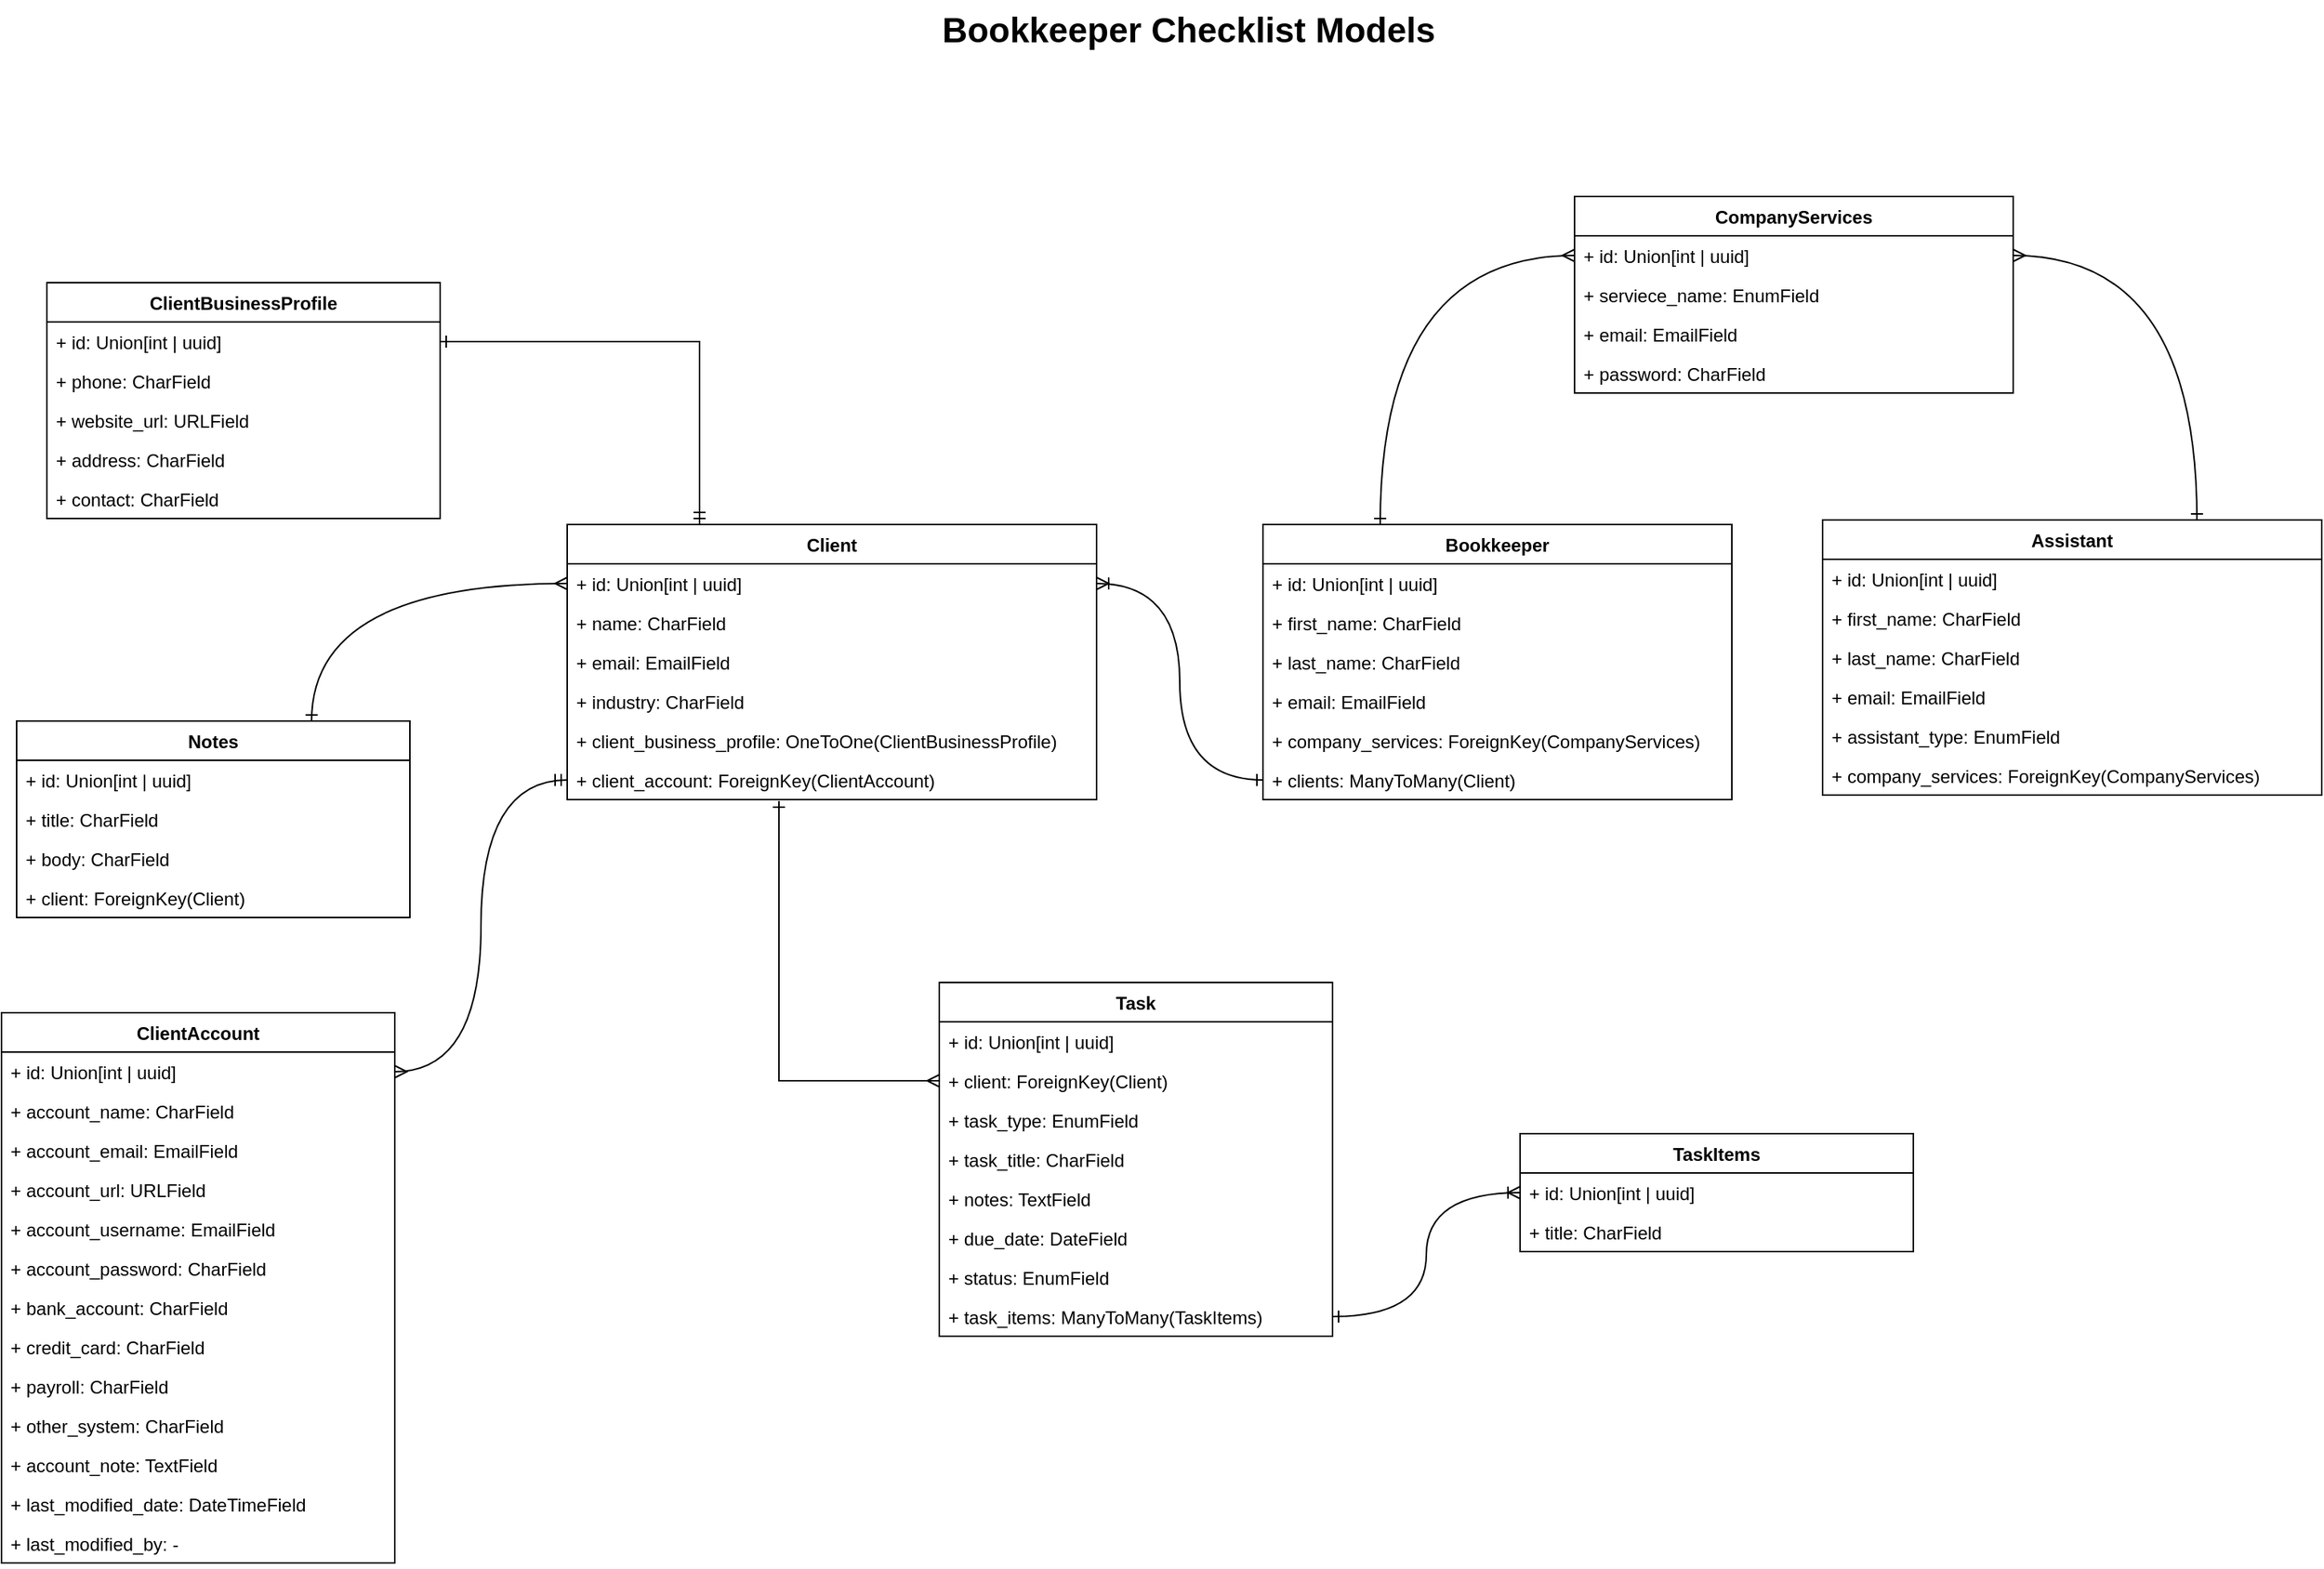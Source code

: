 <mxfile version="20.0.4" type="device"><diagram id="FJx3hdpD5x5kR2odDlSr" name="Models"><mxGraphModel dx="2031" dy="1140" grid="1" gridSize="10" guides="1" tooltips="1" connect="1" arrows="1" fold="1" page="1" pageScale="1" pageWidth="1500" pageHeight="1200" math="0" shadow="0"><root><mxCell id="0"/><mxCell id="1" parent="0"/><mxCell id="gqumxcrv6tOvIW2HF8-q-10" value="ClientBusinessProfile" style="swimlane;fontStyle=1;childLayout=stackLayout;horizontal=1;startSize=26;fillColor=none;horizontalStack=0;resizeParent=1;resizeParentMax=0;resizeLast=0;collapsible=1;marginBottom=0;" parent="1" vertex="1"><mxGeometry x="880" y="237" width="260" height="156" as="geometry"/></mxCell><mxCell id="gqumxcrv6tOvIW2HF8-q-11" value="+ id: Union[int | uuid] " style="text;strokeColor=none;fillColor=none;align=left;verticalAlign=top;spacingLeft=4;spacingRight=4;overflow=hidden;rotatable=0;points=[[0,0.5],[1,0.5]];portConstraint=eastwest;" parent="gqumxcrv6tOvIW2HF8-q-10" vertex="1"><mxGeometry y="26" width="260" height="26" as="geometry"/></mxCell><mxCell id="gqumxcrv6tOvIW2HF8-q-12" value="+ phone: CharField" style="text;strokeColor=none;fillColor=none;align=left;verticalAlign=top;spacingLeft=4;spacingRight=4;overflow=hidden;rotatable=0;points=[[0,0.5],[1,0.5]];portConstraint=eastwest;" parent="gqumxcrv6tOvIW2HF8-q-10" vertex="1"><mxGeometry y="52" width="260" height="26" as="geometry"/></mxCell><mxCell id="gqumxcrv6tOvIW2HF8-q-13" value="+ website_url: URLField" style="text;strokeColor=none;fillColor=none;align=left;verticalAlign=top;spacingLeft=4;spacingRight=4;overflow=hidden;rotatable=0;points=[[0,0.5],[1,0.5]];portConstraint=eastwest;" parent="gqumxcrv6tOvIW2HF8-q-10" vertex="1"><mxGeometry y="78" width="260" height="26" as="geometry"/></mxCell><mxCell id="gqumxcrv6tOvIW2HF8-q-14" value="+ address: CharField" style="text;strokeColor=none;fillColor=none;align=left;verticalAlign=top;spacingLeft=4;spacingRight=4;overflow=hidden;rotatable=0;points=[[0,0.5],[1,0.5]];portConstraint=eastwest;" parent="gqumxcrv6tOvIW2HF8-q-10" vertex="1"><mxGeometry y="104" width="260" height="26" as="geometry"/></mxCell><mxCell id="gqumxcrv6tOvIW2HF8-q-15" value="+ contact: CharField" style="text;strokeColor=none;fillColor=none;align=left;verticalAlign=top;spacingLeft=4;spacingRight=4;overflow=hidden;rotatable=0;points=[[0,0.5],[1,0.5]];portConstraint=eastwest;" parent="gqumxcrv6tOvIW2HF8-q-10" vertex="1"><mxGeometry y="130" width="260" height="26" as="geometry"/></mxCell><mxCell id="gqumxcrv6tOvIW2HF8-q-16" value="Client" style="swimlane;fontStyle=1;childLayout=stackLayout;horizontal=1;startSize=26;fillColor=none;horizontalStack=0;resizeParent=1;resizeParentMax=0;resizeLast=0;collapsible=1;marginBottom=0;" parent="1" vertex="1"><mxGeometry x="1224" y="397" width="350" height="182" as="geometry"/></mxCell><mxCell id="gqumxcrv6tOvIW2HF8-q-17" value="+ id: Union[int | uuid] " style="text;strokeColor=none;fillColor=none;align=left;verticalAlign=top;spacingLeft=4;spacingRight=4;overflow=hidden;rotatable=0;points=[[0,0.5],[1,0.5]];portConstraint=eastwest;" parent="gqumxcrv6tOvIW2HF8-q-16" vertex="1"><mxGeometry y="26" width="350" height="26" as="geometry"/></mxCell><mxCell id="gqumxcrv6tOvIW2HF8-q-18" value="+ name: CharField" style="text;strokeColor=none;fillColor=none;align=left;verticalAlign=top;spacingLeft=4;spacingRight=4;overflow=hidden;rotatable=0;points=[[0,0.5],[1,0.5]];portConstraint=eastwest;" parent="gqumxcrv6tOvIW2HF8-q-16" vertex="1"><mxGeometry y="52" width="350" height="26" as="geometry"/></mxCell><mxCell id="gqumxcrv6tOvIW2HF8-q-19" value="+ email: EmailField" style="text;strokeColor=none;fillColor=none;align=left;verticalAlign=top;spacingLeft=4;spacingRight=4;overflow=hidden;rotatable=0;points=[[0,0.5],[1,0.5]];portConstraint=eastwest;" parent="gqumxcrv6tOvIW2HF8-q-16" vertex="1"><mxGeometry y="78" width="350" height="26" as="geometry"/></mxCell><mxCell id="gqumxcrv6tOvIW2HF8-q-20" value="+ industry: CharField" style="text;strokeColor=none;fillColor=none;align=left;verticalAlign=top;spacingLeft=4;spacingRight=4;overflow=hidden;rotatable=0;points=[[0,0.5],[1,0.5]];portConstraint=eastwest;" parent="gqumxcrv6tOvIW2HF8-q-16" vertex="1"><mxGeometry y="104" width="350" height="26" as="geometry"/></mxCell><mxCell id="gqumxcrv6tOvIW2HF8-q-21" value="+ client_business_profile: OneToOne(ClientBusinessProfile)" style="text;strokeColor=none;fillColor=none;align=left;verticalAlign=top;spacingLeft=4;spacingRight=4;overflow=hidden;rotatable=0;points=[[0,0.5],[1,0.5]];portConstraint=eastwest;" parent="gqumxcrv6tOvIW2HF8-q-16" vertex="1"><mxGeometry y="130" width="350" height="26" as="geometry"/></mxCell><mxCell id="gqumxcrv6tOvIW2HF8-q-22" value="+ client_account: ForeignKey(ClientAccount)" style="text;strokeColor=none;fillColor=none;align=left;verticalAlign=top;spacingLeft=4;spacingRight=4;overflow=hidden;rotatable=0;points=[[0,0.5],[1,0.5]];portConstraint=eastwest;" parent="gqumxcrv6tOvIW2HF8-q-16" vertex="1"><mxGeometry y="156" width="350" height="26" as="geometry"/></mxCell><mxCell id="gqumxcrv6tOvIW2HF8-q-23" value="ClientAccount" style="swimlane;fontStyle=1;childLayout=stackLayout;horizontal=1;startSize=26;fillColor=none;horizontalStack=0;resizeParent=1;resizeParentMax=0;resizeLast=0;collapsible=1;marginBottom=0;" parent="1" vertex="1"><mxGeometry x="850" y="720" width="260" height="364" as="geometry"/></mxCell><mxCell id="gqumxcrv6tOvIW2HF8-q-24" value="+ id: Union[int | uuid] " style="text;strokeColor=none;fillColor=none;align=left;verticalAlign=top;spacingLeft=4;spacingRight=4;overflow=hidden;rotatable=0;points=[[0,0.5],[1,0.5]];portConstraint=eastwest;" parent="gqumxcrv6tOvIW2HF8-q-23" vertex="1"><mxGeometry y="26" width="260" height="26" as="geometry"/></mxCell><mxCell id="gqumxcrv6tOvIW2HF8-q-25" value="+ account_name: CharField" style="text;strokeColor=none;fillColor=none;align=left;verticalAlign=top;spacingLeft=4;spacingRight=4;overflow=hidden;rotatable=0;points=[[0,0.5],[1,0.5]];portConstraint=eastwest;" parent="gqumxcrv6tOvIW2HF8-q-23" vertex="1"><mxGeometry y="52" width="260" height="26" as="geometry"/></mxCell><mxCell id="gqumxcrv6tOvIW2HF8-q-26" value="+ account_email: EmailField" style="text;strokeColor=none;fillColor=none;align=left;verticalAlign=top;spacingLeft=4;spacingRight=4;overflow=hidden;rotatable=0;points=[[0,0.5],[1,0.5]];portConstraint=eastwest;" parent="gqumxcrv6tOvIW2HF8-q-23" vertex="1"><mxGeometry y="78" width="260" height="26" as="geometry"/></mxCell><mxCell id="gqumxcrv6tOvIW2HF8-q-31" value="+ account_url: URLField" style="text;strokeColor=none;fillColor=none;align=left;verticalAlign=top;spacingLeft=4;spacingRight=4;overflow=hidden;rotatable=0;points=[[0,0.5],[1,0.5]];portConstraint=eastwest;" parent="gqumxcrv6tOvIW2HF8-q-23" vertex="1"><mxGeometry y="104" width="260" height="26" as="geometry"/></mxCell><mxCell id="gqumxcrv6tOvIW2HF8-q-32" value="+ account_username: EmailField" style="text;strokeColor=none;fillColor=none;align=left;verticalAlign=top;spacingLeft=4;spacingRight=4;overflow=hidden;rotatable=0;points=[[0,0.5],[1,0.5]];portConstraint=eastwest;" parent="gqumxcrv6tOvIW2HF8-q-23" vertex="1"><mxGeometry y="130" width="260" height="26" as="geometry"/></mxCell><mxCell id="gqumxcrv6tOvIW2HF8-q-33" value="+ account_password: CharField" style="text;strokeColor=none;fillColor=none;align=left;verticalAlign=top;spacingLeft=4;spacingRight=4;overflow=hidden;rotatable=0;points=[[0,0.5],[1,0.5]];portConstraint=eastwest;" parent="gqumxcrv6tOvIW2HF8-q-23" vertex="1"><mxGeometry y="156" width="260" height="26" as="geometry"/></mxCell><mxCell id="gqumxcrv6tOvIW2HF8-q-27" value="+ bank_account: CharField" style="text;strokeColor=none;fillColor=none;align=left;verticalAlign=top;spacingLeft=4;spacingRight=4;overflow=hidden;rotatable=0;points=[[0,0.5],[1,0.5]];portConstraint=eastwest;" parent="gqumxcrv6tOvIW2HF8-q-23" vertex="1"><mxGeometry y="182" width="260" height="26" as="geometry"/></mxCell><mxCell id="gqumxcrv6tOvIW2HF8-q-28" value="+ credit_card: CharField" style="text;strokeColor=none;fillColor=none;align=left;verticalAlign=top;spacingLeft=4;spacingRight=4;overflow=hidden;rotatable=0;points=[[0,0.5],[1,0.5]];portConstraint=eastwest;" parent="gqumxcrv6tOvIW2HF8-q-23" vertex="1"><mxGeometry y="208" width="260" height="26" as="geometry"/></mxCell><mxCell id="gqumxcrv6tOvIW2HF8-q-29" value="+ payroll: CharField" style="text;strokeColor=none;fillColor=none;align=left;verticalAlign=top;spacingLeft=4;spacingRight=4;overflow=hidden;rotatable=0;points=[[0,0.5],[1,0.5]];portConstraint=eastwest;" parent="gqumxcrv6tOvIW2HF8-q-23" vertex="1"><mxGeometry y="234" width="260" height="26" as="geometry"/></mxCell><mxCell id="gqumxcrv6tOvIW2HF8-q-30" value="+ other_system: CharField" style="text;strokeColor=none;fillColor=none;align=left;verticalAlign=top;spacingLeft=4;spacingRight=4;overflow=hidden;rotatable=0;points=[[0,0.5],[1,0.5]];portConstraint=eastwest;" parent="gqumxcrv6tOvIW2HF8-q-23" vertex="1"><mxGeometry y="260" width="260" height="26" as="geometry"/></mxCell><mxCell id="gqumxcrv6tOvIW2HF8-q-34" value="+ account_note: TextField" style="text;strokeColor=none;fillColor=none;align=left;verticalAlign=top;spacingLeft=4;spacingRight=4;overflow=hidden;rotatable=0;points=[[0,0.5],[1,0.5]];portConstraint=eastwest;" parent="gqumxcrv6tOvIW2HF8-q-23" vertex="1"><mxGeometry y="286" width="260" height="26" as="geometry"/></mxCell><mxCell id="gqumxcrv6tOvIW2HF8-q-35" value="+ last_modified_date: DateTimeField" style="text;strokeColor=none;fillColor=none;align=left;verticalAlign=top;spacingLeft=4;spacingRight=4;overflow=hidden;rotatable=0;points=[[0,0.5],[1,0.5]];portConstraint=eastwest;" parent="gqumxcrv6tOvIW2HF8-q-23" vertex="1"><mxGeometry y="312" width="260" height="26" as="geometry"/></mxCell><mxCell id="gqumxcrv6tOvIW2HF8-q-36" value="+ last_modified_by: -" style="text;strokeColor=none;fillColor=none;align=left;verticalAlign=top;spacingLeft=4;spacingRight=4;overflow=hidden;rotatable=0;points=[[0,0.5],[1,0.5]];portConstraint=eastwest;" parent="gqumxcrv6tOvIW2HF8-q-23" vertex="1"><mxGeometry y="338" width="260" height="26" as="geometry"/></mxCell><mxCell id="gqumxcrv6tOvIW2HF8-q-85" style="edgeStyle=orthogonalEdgeStyle;curved=1;rounded=0;orthogonalLoop=1;jettySize=auto;html=1;exitX=0.25;exitY=0;exitDx=0;exitDy=0;startArrow=ERone;startFill=0;endArrow=ERmany;endFill=0;" parent="1" source="gqumxcrv6tOvIW2HF8-q-37" target="gqumxcrv6tOvIW2HF8-q-44" edge="1"><mxGeometry relative="1" as="geometry"/></mxCell><mxCell id="gqumxcrv6tOvIW2HF8-q-37" value="Bookkeeper" style="swimlane;fontStyle=1;childLayout=stackLayout;horizontal=1;startSize=26;fillColor=none;horizontalStack=0;resizeParent=1;resizeParentMax=0;resizeLast=0;collapsible=1;marginBottom=0;" parent="1" vertex="1"><mxGeometry x="1684" y="397" width="310" height="182" as="geometry"/></mxCell><mxCell id="gqumxcrv6tOvIW2HF8-q-38" value="+ id: Union[int | uuid] " style="text;strokeColor=none;fillColor=none;align=left;verticalAlign=top;spacingLeft=4;spacingRight=4;overflow=hidden;rotatable=0;points=[[0,0.5],[1,0.5]];portConstraint=eastwest;" parent="gqumxcrv6tOvIW2HF8-q-37" vertex="1"><mxGeometry y="26" width="310" height="26" as="geometry"/></mxCell><mxCell id="gqumxcrv6tOvIW2HF8-q-39" value="+ first_name: CharField" style="text;strokeColor=none;fillColor=none;align=left;verticalAlign=top;spacingLeft=4;spacingRight=4;overflow=hidden;rotatable=0;points=[[0,0.5],[1,0.5]];portConstraint=eastwest;" parent="gqumxcrv6tOvIW2HF8-q-37" vertex="1"><mxGeometry y="52" width="310" height="26" as="geometry"/></mxCell><mxCell id="gqumxcrv6tOvIW2HF8-q-40" value="+ last_name: CharField" style="text;strokeColor=none;fillColor=none;align=left;verticalAlign=top;spacingLeft=4;spacingRight=4;overflow=hidden;rotatable=0;points=[[0,0.5],[1,0.5]];portConstraint=eastwest;" parent="gqumxcrv6tOvIW2HF8-q-37" vertex="1"><mxGeometry y="78" width="310" height="26" as="geometry"/></mxCell><mxCell id="gqumxcrv6tOvIW2HF8-q-41" value="+ email: EmailField" style="text;strokeColor=none;fillColor=none;align=left;verticalAlign=top;spacingLeft=4;spacingRight=4;overflow=hidden;rotatable=0;points=[[0,0.5],[1,0.5]];portConstraint=eastwest;" parent="gqumxcrv6tOvIW2HF8-q-37" vertex="1"><mxGeometry y="104" width="310" height="26" as="geometry"/></mxCell><mxCell id="gqumxcrv6tOvIW2HF8-q-82" value="+ company_services: ForeignKey(CompanyServices)" style="text;strokeColor=none;fillColor=none;align=left;verticalAlign=top;spacingLeft=4;spacingRight=4;overflow=hidden;rotatable=0;points=[[0,0.5],[1,0.5]];portConstraint=eastwest;" parent="gqumxcrv6tOvIW2HF8-q-37" vertex="1"><mxGeometry y="130" width="310" height="26" as="geometry"/></mxCell><mxCell id="gqumxcrv6tOvIW2HF8-q-88" value="+ clients: ManyToMany(Client)" style="text;strokeColor=none;fillColor=none;align=left;verticalAlign=top;spacingLeft=4;spacingRight=4;overflow=hidden;rotatable=0;points=[[0,0.5],[1,0.5]];portConstraint=eastwest;" parent="gqumxcrv6tOvIW2HF8-q-37" vertex="1"><mxGeometry y="156" width="310" height="26" as="geometry"/></mxCell><mxCell id="gqumxcrv6tOvIW2HF8-q-43" value="CompanyServices" style="swimlane;fontStyle=1;childLayout=stackLayout;horizontal=1;startSize=26;fillColor=none;horizontalStack=0;resizeParent=1;resizeParentMax=0;resizeLast=0;collapsible=1;marginBottom=0;" parent="1" vertex="1"><mxGeometry x="1890" y="180" width="290" height="130" as="geometry"/></mxCell><mxCell id="gqumxcrv6tOvIW2HF8-q-44" value="+ id: Union[int | uuid] " style="text;strokeColor=none;fillColor=none;align=left;verticalAlign=top;spacingLeft=4;spacingRight=4;overflow=hidden;rotatable=0;points=[[0,0.5],[1,0.5]];portConstraint=eastwest;" parent="gqumxcrv6tOvIW2HF8-q-43" vertex="1"><mxGeometry y="26" width="290" height="26" as="geometry"/></mxCell><mxCell id="gqumxcrv6tOvIW2HF8-q-45" value="+ serviece_name: EnumField" style="text;strokeColor=none;fillColor=none;align=left;verticalAlign=top;spacingLeft=4;spacingRight=4;overflow=hidden;rotatable=0;points=[[0,0.5],[1,0.5]];portConstraint=eastwest;" parent="gqumxcrv6tOvIW2HF8-q-43" vertex="1"><mxGeometry y="52" width="290" height="26" as="geometry"/></mxCell><mxCell id="gqumxcrv6tOvIW2HF8-q-47" value="+ email: EmailField" style="text;strokeColor=none;fillColor=none;align=left;verticalAlign=top;spacingLeft=4;spacingRight=4;overflow=hidden;rotatable=0;points=[[0,0.5],[1,0.5]];portConstraint=eastwest;" parent="gqumxcrv6tOvIW2HF8-q-43" vertex="1"><mxGeometry y="78" width="290" height="26" as="geometry"/></mxCell><mxCell id="gqumxcrv6tOvIW2HF8-q-48" value="+ password: CharField" style="text;strokeColor=none;fillColor=none;align=left;verticalAlign=top;spacingLeft=4;spacingRight=4;overflow=hidden;rotatable=0;points=[[0,0.5],[1,0.5]];portConstraint=eastwest;" parent="gqumxcrv6tOvIW2HF8-q-43" vertex="1"><mxGeometry y="104" width="290" height="26" as="geometry"/></mxCell><mxCell id="gqumxcrv6tOvIW2HF8-q-86" style="edgeStyle=orthogonalEdgeStyle;curved=1;rounded=0;orthogonalLoop=1;jettySize=auto;html=1;exitX=0.75;exitY=0;exitDx=0;exitDy=0;entryX=1;entryY=0.5;entryDx=0;entryDy=0;startArrow=ERone;startFill=0;endArrow=ERmany;endFill=0;" parent="1" source="gqumxcrv6tOvIW2HF8-q-52" target="gqumxcrv6tOvIW2HF8-q-44" edge="1"><mxGeometry relative="1" as="geometry"/></mxCell><mxCell id="gqumxcrv6tOvIW2HF8-q-52" value="Assistant" style="swimlane;fontStyle=1;childLayout=stackLayout;horizontal=1;startSize=26;fillColor=none;horizontalStack=0;resizeParent=1;resizeParentMax=0;resizeLast=0;collapsible=1;marginBottom=0;" parent="1" vertex="1"><mxGeometry x="2054" y="394" width="330" height="182" as="geometry"/></mxCell><mxCell id="gqumxcrv6tOvIW2HF8-q-53" value="+ id: Union[int | uuid] " style="text;strokeColor=none;fillColor=none;align=left;verticalAlign=top;spacingLeft=4;spacingRight=4;overflow=hidden;rotatable=0;points=[[0,0.5],[1,0.5]];portConstraint=eastwest;" parent="gqumxcrv6tOvIW2HF8-q-52" vertex="1"><mxGeometry y="26" width="330" height="26" as="geometry"/></mxCell><mxCell id="gqumxcrv6tOvIW2HF8-q-54" value="+ first_name: CharField" style="text;strokeColor=none;fillColor=none;align=left;verticalAlign=top;spacingLeft=4;spacingRight=4;overflow=hidden;rotatable=0;points=[[0,0.5],[1,0.5]];portConstraint=eastwest;" parent="gqumxcrv6tOvIW2HF8-q-52" vertex="1"><mxGeometry y="52" width="330" height="26" as="geometry"/></mxCell><mxCell id="gqumxcrv6tOvIW2HF8-q-55" value="+ last_name: CharField" style="text;strokeColor=none;fillColor=none;align=left;verticalAlign=top;spacingLeft=4;spacingRight=4;overflow=hidden;rotatable=0;points=[[0,0.5],[1,0.5]];portConstraint=eastwest;" parent="gqumxcrv6tOvIW2HF8-q-52" vertex="1"><mxGeometry y="78" width="330" height="26" as="geometry"/></mxCell><mxCell id="gqumxcrv6tOvIW2HF8-q-56" value="+ email: EmailField" style="text;strokeColor=none;fillColor=none;align=left;verticalAlign=top;spacingLeft=4;spacingRight=4;overflow=hidden;rotatable=0;points=[[0,0.5],[1,0.5]];portConstraint=eastwest;" parent="gqumxcrv6tOvIW2HF8-q-52" vertex="1"><mxGeometry y="104" width="330" height="26" as="geometry"/></mxCell><mxCell id="gqumxcrv6tOvIW2HF8-q-57" value="+ assistant_type: EnumField" style="text;strokeColor=none;fillColor=none;align=left;verticalAlign=top;spacingLeft=4;spacingRight=4;overflow=hidden;rotatable=0;points=[[0,0.5],[1,0.5]];portConstraint=eastwest;" parent="gqumxcrv6tOvIW2HF8-q-52" vertex="1"><mxGeometry y="130" width="330" height="26" as="geometry"/></mxCell><mxCell id="gqumxcrv6tOvIW2HF8-q-84" value="+ company_services: ForeignKey(CompanyServices)" style="text;strokeColor=none;fillColor=none;align=left;verticalAlign=top;spacingLeft=4;spacingRight=4;overflow=hidden;rotatable=0;points=[[0,0.5],[1,0.5]];portConstraint=eastwest;" parent="gqumxcrv6tOvIW2HF8-q-52" vertex="1"><mxGeometry y="156" width="330" height="26" as="geometry"/></mxCell><mxCell id="gqumxcrv6tOvIW2HF8-q-58" value="Task" style="swimlane;fontStyle=1;childLayout=stackLayout;horizontal=1;startSize=26;fillColor=none;horizontalStack=0;resizeParent=1;resizeParentMax=0;resizeLast=0;collapsible=1;marginBottom=0;" parent="1" vertex="1"><mxGeometry x="1470" y="700" width="260" height="234" as="geometry"/></mxCell><mxCell id="gqumxcrv6tOvIW2HF8-q-59" value="+ id: Union[int | uuid] " style="text;strokeColor=none;fillColor=none;align=left;verticalAlign=top;spacingLeft=4;spacingRight=4;overflow=hidden;rotatable=0;points=[[0,0.5],[1,0.5]];portConstraint=eastwest;" parent="gqumxcrv6tOvIW2HF8-q-58" vertex="1"><mxGeometry y="26" width="260" height="26" as="geometry"/></mxCell><mxCell id="gqumxcrv6tOvIW2HF8-q-60" value="+ client: ForeignKey(Client)" style="text;strokeColor=none;fillColor=none;align=left;verticalAlign=top;spacingLeft=4;spacingRight=4;overflow=hidden;rotatable=0;points=[[0,0.5],[1,0.5]];portConstraint=eastwest;" parent="gqumxcrv6tOvIW2HF8-q-58" vertex="1"><mxGeometry y="52" width="260" height="26" as="geometry"/></mxCell><mxCell id="gqumxcrv6tOvIW2HF8-q-61" value="+ task_type: EnumField" style="text;strokeColor=none;fillColor=none;align=left;verticalAlign=top;spacingLeft=4;spacingRight=4;overflow=hidden;rotatable=0;points=[[0,0.5],[1,0.5]];portConstraint=eastwest;" parent="gqumxcrv6tOvIW2HF8-q-58" vertex="1"><mxGeometry y="78" width="260" height="26" as="geometry"/></mxCell><mxCell id="gqumxcrv6tOvIW2HF8-q-62" value="+ task_title: CharField" style="text;strokeColor=none;fillColor=none;align=left;verticalAlign=top;spacingLeft=4;spacingRight=4;overflow=hidden;rotatable=0;points=[[0,0.5],[1,0.5]];portConstraint=eastwest;" parent="gqumxcrv6tOvIW2HF8-q-58" vertex="1"><mxGeometry y="104" width="260" height="26" as="geometry"/></mxCell><mxCell id="gqumxcrv6tOvIW2HF8-q-63" value="+ notes: TextField" style="text;strokeColor=none;fillColor=none;align=left;verticalAlign=top;spacingLeft=4;spacingRight=4;overflow=hidden;rotatable=0;points=[[0,0.5],[1,0.5]];portConstraint=eastwest;" parent="gqumxcrv6tOvIW2HF8-q-58" vertex="1"><mxGeometry y="130" width="260" height="26" as="geometry"/></mxCell><mxCell id="gqumxcrv6tOvIW2HF8-q-65" value="+ due_date: DateField" style="text;strokeColor=none;fillColor=none;align=left;verticalAlign=top;spacingLeft=4;spacingRight=4;overflow=hidden;rotatable=0;points=[[0,0.5],[1,0.5]];portConstraint=eastwest;" parent="gqumxcrv6tOvIW2HF8-q-58" vertex="1"><mxGeometry y="156" width="260" height="26" as="geometry"/></mxCell><mxCell id="gqumxcrv6tOvIW2HF8-q-66" value="+ status: EnumField" style="text;strokeColor=none;fillColor=none;align=left;verticalAlign=top;spacingLeft=4;spacingRight=4;overflow=hidden;rotatable=0;points=[[0,0.5],[1,0.5]];portConstraint=eastwest;" parent="gqumxcrv6tOvIW2HF8-q-58" vertex="1"><mxGeometry y="182" width="260" height="26" as="geometry"/></mxCell><mxCell id="gqumxcrv6tOvIW2HF8-q-73" value="+ task_items: ManyToMany(TaskItems)" style="text;strokeColor=none;fillColor=none;align=left;verticalAlign=top;spacingLeft=4;spacingRight=4;overflow=hidden;rotatable=0;points=[[0,0.5],[1,0.5]];portConstraint=eastwest;" parent="gqumxcrv6tOvIW2HF8-q-58" vertex="1"><mxGeometry y="208" width="260" height="26" as="geometry"/></mxCell><mxCell id="gqumxcrv6tOvIW2HF8-q-67" value="TaskItems" style="swimlane;fontStyle=1;childLayout=stackLayout;horizontal=1;startSize=26;fillColor=none;horizontalStack=0;resizeParent=1;resizeParentMax=0;resizeLast=0;collapsible=1;marginBottom=0;" parent="1" vertex="1"><mxGeometry x="1854" y="800" width="260" height="78" as="geometry"/></mxCell><mxCell id="gqumxcrv6tOvIW2HF8-q-68" value="+ id: Union[int | uuid] " style="text;strokeColor=none;fillColor=none;align=left;verticalAlign=top;spacingLeft=4;spacingRight=4;overflow=hidden;rotatable=0;points=[[0,0.5],[1,0.5]];portConstraint=eastwest;" parent="gqumxcrv6tOvIW2HF8-q-67" vertex="1"><mxGeometry y="26" width="260" height="26" as="geometry"/></mxCell><mxCell id="gqumxcrv6tOvIW2HF8-q-69" value="+ title: CharField" style="text;strokeColor=none;fillColor=none;align=left;verticalAlign=top;spacingLeft=4;spacingRight=4;overflow=hidden;rotatable=0;points=[[0,0.5],[1,0.5]];portConstraint=eastwest;" parent="gqumxcrv6tOvIW2HF8-q-67" vertex="1"><mxGeometry y="52" width="260" height="26" as="geometry"/></mxCell><mxCell id="gqumxcrv6tOvIW2HF8-q-90" style="edgeStyle=orthogonalEdgeStyle;curved=1;rounded=0;orthogonalLoop=1;jettySize=auto;html=1;exitX=0.75;exitY=0;exitDx=0;exitDy=0;entryX=0;entryY=0.5;entryDx=0;entryDy=0;startArrow=ERone;startFill=0;endArrow=ERmany;endFill=0;" parent="1" source="gqumxcrv6tOvIW2HF8-q-74" target="gqumxcrv6tOvIW2HF8-q-17" edge="1"><mxGeometry relative="1" as="geometry"/></mxCell><mxCell id="gqumxcrv6tOvIW2HF8-q-74" value="Notes" style="swimlane;fontStyle=1;childLayout=stackLayout;horizontal=1;startSize=26;fillColor=none;horizontalStack=0;resizeParent=1;resizeParentMax=0;resizeLast=0;collapsible=1;marginBottom=0;" parent="1" vertex="1"><mxGeometry x="860" y="527" width="260" height="130" as="geometry"/></mxCell><mxCell id="gqumxcrv6tOvIW2HF8-q-75" value="+ id: Union[int | uuid] " style="text;strokeColor=none;fillColor=none;align=left;verticalAlign=top;spacingLeft=4;spacingRight=4;overflow=hidden;rotatable=0;points=[[0,0.5],[1,0.5]];portConstraint=eastwest;" parent="gqumxcrv6tOvIW2HF8-q-74" vertex="1"><mxGeometry y="26" width="260" height="26" as="geometry"/></mxCell><mxCell id="gqumxcrv6tOvIW2HF8-q-76" value="+ title: CharField" style="text;strokeColor=none;fillColor=none;align=left;verticalAlign=top;spacingLeft=4;spacingRight=4;overflow=hidden;rotatable=0;points=[[0,0.5],[1,0.5]];portConstraint=eastwest;" parent="gqumxcrv6tOvIW2HF8-q-74" vertex="1"><mxGeometry y="52" width="260" height="26" as="geometry"/></mxCell><mxCell id="gqumxcrv6tOvIW2HF8-q-77" value="+ body: CharField" style="text;strokeColor=none;fillColor=none;align=left;verticalAlign=top;spacingLeft=4;spacingRight=4;overflow=hidden;rotatable=0;points=[[0,0.5],[1,0.5]];portConstraint=eastwest;" parent="gqumxcrv6tOvIW2HF8-q-74" vertex="1"><mxGeometry y="78" width="260" height="26" as="geometry"/></mxCell><mxCell id="gqumxcrv6tOvIW2HF8-q-78" value="+ client: ForeignKey(Client)" style="text;strokeColor=none;fillColor=none;align=left;verticalAlign=top;spacingLeft=4;spacingRight=4;overflow=hidden;rotatable=0;points=[[0,0.5],[1,0.5]];portConstraint=eastwest;" parent="gqumxcrv6tOvIW2HF8-q-74" vertex="1"><mxGeometry y="104" width="260" height="26" as="geometry"/></mxCell><mxCell id="gqumxcrv6tOvIW2HF8-q-80" style="edgeStyle=orthogonalEdgeStyle;rounded=0;orthogonalLoop=1;jettySize=auto;html=1;entryX=1;entryY=0.25;entryDx=0;entryDy=0;startArrow=ERmandOne;startFill=0;endArrow=ERone;endFill=0;exitX=0.25;exitY=0;exitDx=0;exitDy=0;" parent="1" source="gqumxcrv6tOvIW2HF8-q-16" target="gqumxcrv6tOvIW2HF8-q-10" edge="1"><mxGeometry relative="1" as="geometry"/></mxCell><mxCell id="gqumxcrv6tOvIW2HF8-q-81" style="edgeStyle=orthogonalEdgeStyle;rounded=0;orthogonalLoop=1;jettySize=auto;html=1;exitX=0;exitY=0.5;exitDx=0;exitDy=0;entryX=1;entryY=0.5;entryDx=0;entryDy=0;startArrow=ERmandOne;startFill=0;endArrow=ERmany;endFill=0;curved=1;" parent="1" source="gqumxcrv6tOvIW2HF8-q-22" target="gqumxcrv6tOvIW2HF8-q-24" edge="1"><mxGeometry relative="1" as="geometry"/></mxCell><mxCell id="gqumxcrv6tOvIW2HF8-q-87" style="edgeStyle=orthogonalEdgeStyle;curved=1;rounded=0;orthogonalLoop=1;jettySize=auto;html=1;entryX=0;entryY=0.5;entryDx=0;entryDy=0;startArrow=ERone;startFill=0;endArrow=ERoneToMany;endFill=0;" parent="1" source="gqumxcrv6tOvIW2HF8-q-73" target="gqumxcrv6tOvIW2HF8-q-68" edge="1"><mxGeometry relative="1" as="geometry"/></mxCell><mxCell id="gqumxcrv6tOvIW2HF8-q-89" style="edgeStyle=orthogonalEdgeStyle;curved=1;rounded=0;orthogonalLoop=1;jettySize=auto;html=1;exitX=0;exitY=0.5;exitDx=0;exitDy=0;startArrow=ERone;startFill=0;endArrow=ERoneToMany;endFill=0;" parent="1" source="gqumxcrv6tOvIW2HF8-q-88" target="gqumxcrv6tOvIW2HF8-q-17" edge="1"><mxGeometry relative="1" as="geometry"/></mxCell><mxCell id="WyA5F0Lyf4GjLWAYW03u-1" style="edgeStyle=orthogonalEdgeStyle;rounded=0;orthogonalLoop=1;jettySize=auto;html=1;exitX=0;exitY=0.5;exitDx=0;exitDy=0;entryX=0.4;entryY=1.038;entryDx=0;entryDy=0;entryPerimeter=0;startArrow=ERmany;startFill=0;endArrow=ERone;endFill=0;" parent="1" source="gqumxcrv6tOvIW2HF8-q-60" target="gqumxcrv6tOvIW2HF8-q-22" edge="1"><mxGeometry relative="1" as="geometry"/></mxCell><mxCell id="R1sxf6_LqO0BnKJ0Fndj-1" value="&lt;b&gt;&lt;font style=&quot;font-size: 23px;&quot;&gt;Bookkeeper Checklist Models&lt;/font&gt;&lt;/b&gt;" style="text;whiteSpace=wrap;html=1;align=center;" vertex="1" parent="1"><mxGeometry x="1360" y="50" width="550" height="40" as="geometry"/></mxCell></root></mxGraphModel></diagram></mxfile>